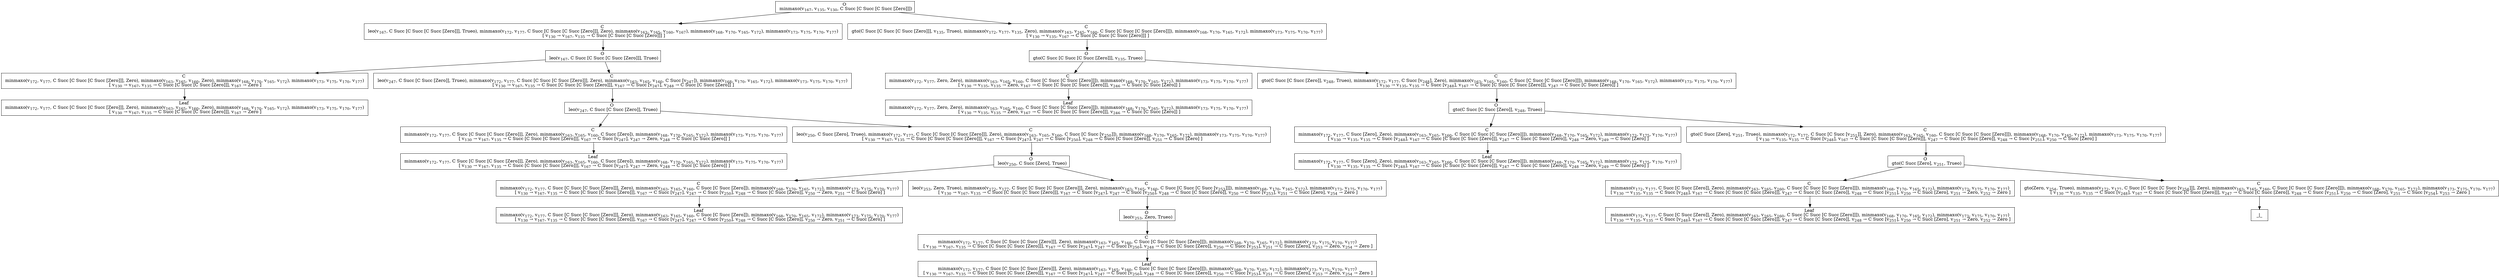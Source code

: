 digraph {
    graph [rankdir=TB
          ,bgcolor=transparent];
    node [shape=box
         ,fillcolor=white
         ,style=filled];
    0 [label=<O <BR/> minmaxo(v<SUB>167</SUB>, v<SUB>135</SUB>, v<SUB>130</SUB>, C Succ [C Succ [C Succ [Zero]]])>];
    1 [label=<C <BR/> leo(v<SUB>167</SUB>, C Succ [C Succ [C Succ [Zero]]], Trueo), minmaxo(v<SUB>172</SUB>, v<SUB>177</SUB>, C Succ [C Succ [C Succ [Zero]]], Zero), minmaxo(v<SUB>163</SUB>, v<SUB>165</SUB>, v<SUB>160</SUB>, v<SUB>167</SUB>), minmaxo(v<SUB>168</SUB>, v<SUB>170</SUB>, v<SUB>165</SUB>, v<SUB>172</SUB>), minmaxo(v<SUB>173</SUB>, v<SUB>175</SUB>, v<SUB>170</SUB>, v<SUB>177</SUB>) <BR/>  [ v<SUB>130</SUB> &rarr; v<SUB>167</SUB>, v<SUB>135</SUB> &rarr; C Succ [C Succ [C Succ [Zero]]] ] >];
    2 [label=<C <BR/> gto(C Succ [C Succ [C Succ [Zero]]], v<SUB>135</SUB>, Trueo), minmaxo(v<SUB>172</SUB>, v<SUB>177</SUB>, v<SUB>135</SUB>, Zero), minmaxo(v<SUB>163</SUB>, v<SUB>165</SUB>, v<SUB>160</SUB>, C Succ [C Succ [C Succ [Zero]]]), minmaxo(v<SUB>168</SUB>, v<SUB>170</SUB>, v<SUB>165</SUB>, v<SUB>172</SUB>), minmaxo(v<SUB>173</SUB>, v<SUB>175</SUB>, v<SUB>170</SUB>, v<SUB>177</SUB>) <BR/>  [ v<SUB>130</SUB> &rarr; v<SUB>135</SUB>, v<SUB>167</SUB> &rarr; C Succ [C Succ [C Succ [Zero]]] ] >];
    3 [label=<O <BR/> leo(v<SUB>167</SUB>, C Succ [C Succ [C Succ [Zero]]], Trueo)>];
    4 [label=<C <BR/> minmaxo(v<SUB>172</SUB>, v<SUB>177</SUB>, C Succ [C Succ [C Succ [Zero]]], Zero), minmaxo(v<SUB>163</SUB>, v<SUB>165</SUB>, v<SUB>160</SUB>, Zero), minmaxo(v<SUB>168</SUB>, v<SUB>170</SUB>, v<SUB>165</SUB>, v<SUB>172</SUB>), minmaxo(v<SUB>173</SUB>, v<SUB>175</SUB>, v<SUB>170</SUB>, v<SUB>177</SUB>) <BR/>  [ v<SUB>130</SUB> &rarr; v<SUB>167</SUB>, v<SUB>135</SUB> &rarr; C Succ [C Succ [C Succ [Zero]]], v<SUB>167</SUB> &rarr; Zero ] >];
    5 [label=<C <BR/> leo(v<SUB>247</SUB>, C Succ [C Succ [Zero]], Trueo), minmaxo(v<SUB>172</SUB>, v<SUB>177</SUB>, C Succ [C Succ [C Succ [Zero]]], Zero), minmaxo(v<SUB>163</SUB>, v<SUB>165</SUB>, v<SUB>160</SUB>, C Succ [v<SUB>247</SUB>]), minmaxo(v<SUB>168</SUB>, v<SUB>170</SUB>, v<SUB>165</SUB>, v<SUB>172</SUB>), minmaxo(v<SUB>173</SUB>, v<SUB>175</SUB>, v<SUB>170</SUB>, v<SUB>177</SUB>) <BR/>  [ v<SUB>130</SUB> &rarr; v<SUB>167</SUB>, v<SUB>135</SUB> &rarr; C Succ [C Succ [C Succ [Zero]]], v<SUB>167</SUB> &rarr; C Succ [v<SUB>247</SUB>], v<SUB>248</SUB> &rarr; C Succ [C Succ [Zero]] ] >];
    6 [label=<Leaf <BR/> minmaxo(v<SUB>172</SUB>, v<SUB>177</SUB>, C Succ [C Succ [C Succ [Zero]]], Zero), minmaxo(v<SUB>163</SUB>, v<SUB>165</SUB>, v<SUB>160</SUB>, Zero), minmaxo(v<SUB>168</SUB>, v<SUB>170</SUB>, v<SUB>165</SUB>, v<SUB>172</SUB>), minmaxo(v<SUB>173</SUB>, v<SUB>175</SUB>, v<SUB>170</SUB>, v<SUB>177</SUB>) <BR/>  [ v<SUB>130</SUB> &rarr; v<SUB>167</SUB>, v<SUB>135</SUB> &rarr; C Succ [C Succ [C Succ [Zero]]], v<SUB>167</SUB> &rarr; Zero ] >];
    7 [label=<O <BR/> leo(v<SUB>247</SUB>, C Succ [C Succ [Zero]], Trueo)>];
    8 [label=<C <BR/> minmaxo(v<SUB>172</SUB>, v<SUB>177</SUB>, C Succ [C Succ [C Succ [Zero]]], Zero), minmaxo(v<SUB>163</SUB>, v<SUB>165</SUB>, v<SUB>160</SUB>, C Succ [Zero]), minmaxo(v<SUB>168</SUB>, v<SUB>170</SUB>, v<SUB>165</SUB>, v<SUB>172</SUB>), minmaxo(v<SUB>173</SUB>, v<SUB>175</SUB>, v<SUB>170</SUB>, v<SUB>177</SUB>) <BR/>  [ v<SUB>130</SUB> &rarr; v<SUB>167</SUB>, v<SUB>135</SUB> &rarr; C Succ [C Succ [C Succ [Zero]]], v<SUB>167</SUB> &rarr; C Succ [v<SUB>247</SUB>], v<SUB>247</SUB> &rarr; Zero, v<SUB>248</SUB> &rarr; C Succ [C Succ [Zero]] ] >];
    9 [label=<C <BR/> leo(v<SUB>250</SUB>, C Succ [Zero], Trueo), minmaxo(v<SUB>172</SUB>, v<SUB>177</SUB>, C Succ [C Succ [C Succ [Zero]]], Zero), minmaxo(v<SUB>163</SUB>, v<SUB>165</SUB>, v<SUB>160</SUB>, C Succ [C Succ [v<SUB>250</SUB>]]), minmaxo(v<SUB>168</SUB>, v<SUB>170</SUB>, v<SUB>165</SUB>, v<SUB>172</SUB>), minmaxo(v<SUB>173</SUB>, v<SUB>175</SUB>, v<SUB>170</SUB>, v<SUB>177</SUB>) <BR/>  [ v<SUB>130</SUB> &rarr; v<SUB>167</SUB>, v<SUB>135</SUB> &rarr; C Succ [C Succ [C Succ [Zero]]], v<SUB>167</SUB> &rarr; C Succ [v<SUB>247</SUB>], v<SUB>247</SUB> &rarr; C Succ [v<SUB>250</SUB>], v<SUB>248</SUB> &rarr; C Succ [C Succ [Zero]], v<SUB>251</SUB> &rarr; C Succ [Zero] ] >];
    10 [label=<Leaf <BR/> minmaxo(v<SUB>172</SUB>, v<SUB>177</SUB>, C Succ [C Succ [C Succ [Zero]]], Zero), minmaxo(v<SUB>163</SUB>, v<SUB>165</SUB>, v<SUB>160</SUB>, C Succ [Zero]), minmaxo(v<SUB>168</SUB>, v<SUB>170</SUB>, v<SUB>165</SUB>, v<SUB>172</SUB>), minmaxo(v<SUB>173</SUB>, v<SUB>175</SUB>, v<SUB>170</SUB>, v<SUB>177</SUB>) <BR/>  [ v<SUB>130</SUB> &rarr; v<SUB>167</SUB>, v<SUB>135</SUB> &rarr; C Succ [C Succ [C Succ [Zero]]], v<SUB>167</SUB> &rarr; C Succ [v<SUB>247</SUB>], v<SUB>247</SUB> &rarr; Zero, v<SUB>248</SUB> &rarr; C Succ [C Succ [Zero]] ] >];
    11 [label=<O <BR/> leo(v<SUB>250</SUB>, C Succ [Zero], Trueo)>];
    12 [label=<C <BR/> minmaxo(v<SUB>172</SUB>, v<SUB>177</SUB>, C Succ [C Succ [C Succ [Zero]]], Zero), minmaxo(v<SUB>163</SUB>, v<SUB>165</SUB>, v<SUB>160</SUB>, C Succ [C Succ [Zero]]), minmaxo(v<SUB>168</SUB>, v<SUB>170</SUB>, v<SUB>165</SUB>, v<SUB>172</SUB>), minmaxo(v<SUB>173</SUB>, v<SUB>175</SUB>, v<SUB>170</SUB>, v<SUB>177</SUB>) <BR/>  [ v<SUB>130</SUB> &rarr; v<SUB>167</SUB>, v<SUB>135</SUB> &rarr; C Succ [C Succ [C Succ [Zero]]], v<SUB>167</SUB> &rarr; C Succ [v<SUB>247</SUB>], v<SUB>247</SUB> &rarr; C Succ [v<SUB>250</SUB>], v<SUB>248</SUB> &rarr; C Succ [C Succ [Zero]], v<SUB>250</SUB> &rarr; Zero, v<SUB>251</SUB> &rarr; C Succ [Zero] ] >];
    13 [label=<C <BR/> leo(v<SUB>253</SUB>, Zero, Trueo), minmaxo(v<SUB>172</SUB>, v<SUB>177</SUB>, C Succ [C Succ [C Succ [Zero]]], Zero), minmaxo(v<SUB>163</SUB>, v<SUB>165</SUB>, v<SUB>160</SUB>, C Succ [C Succ [C Succ [v<SUB>253</SUB>]]]), minmaxo(v<SUB>168</SUB>, v<SUB>170</SUB>, v<SUB>165</SUB>, v<SUB>172</SUB>), minmaxo(v<SUB>173</SUB>, v<SUB>175</SUB>, v<SUB>170</SUB>, v<SUB>177</SUB>) <BR/>  [ v<SUB>130</SUB> &rarr; v<SUB>167</SUB>, v<SUB>135</SUB> &rarr; C Succ [C Succ [C Succ [Zero]]], v<SUB>167</SUB> &rarr; C Succ [v<SUB>247</SUB>], v<SUB>247</SUB> &rarr; C Succ [v<SUB>250</SUB>], v<SUB>248</SUB> &rarr; C Succ [C Succ [Zero]], v<SUB>250</SUB> &rarr; C Succ [v<SUB>253</SUB>], v<SUB>251</SUB> &rarr; C Succ [Zero], v<SUB>254</SUB> &rarr; Zero ] >];
    14 [label=<Leaf <BR/> minmaxo(v<SUB>172</SUB>, v<SUB>177</SUB>, C Succ [C Succ [C Succ [Zero]]], Zero), minmaxo(v<SUB>163</SUB>, v<SUB>165</SUB>, v<SUB>160</SUB>, C Succ [C Succ [Zero]]), minmaxo(v<SUB>168</SUB>, v<SUB>170</SUB>, v<SUB>165</SUB>, v<SUB>172</SUB>), minmaxo(v<SUB>173</SUB>, v<SUB>175</SUB>, v<SUB>170</SUB>, v<SUB>177</SUB>) <BR/>  [ v<SUB>130</SUB> &rarr; v<SUB>167</SUB>, v<SUB>135</SUB> &rarr; C Succ [C Succ [C Succ [Zero]]], v<SUB>167</SUB> &rarr; C Succ [v<SUB>247</SUB>], v<SUB>247</SUB> &rarr; C Succ [v<SUB>250</SUB>], v<SUB>248</SUB> &rarr; C Succ [C Succ [Zero]], v<SUB>250</SUB> &rarr; Zero, v<SUB>251</SUB> &rarr; C Succ [Zero] ] >];
    15 [label=<O <BR/> leo(v<SUB>253</SUB>, Zero, Trueo)>];
    16 [label=<C <BR/> minmaxo(v<SUB>172</SUB>, v<SUB>177</SUB>, C Succ [C Succ [C Succ [Zero]]], Zero), minmaxo(v<SUB>163</SUB>, v<SUB>165</SUB>, v<SUB>160</SUB>, C Succ [C Succ [C Succ [Zero]]]), minmaxo(v<SUB>168</SUB>, v<SUB>170</SUB>, v<SUB>165</SUB>, v<SUB>172</SUB>), minmaxo(v<SUB>173</SUB>, v<SUB>175</SUB>, v<SUB>170</SUB>, v<SUB>177</SUB>) <BR/>  [ v<SUB>130</SUB> &rarr; v<SUB>167</SUB>, v<SUB>135</SUB> &rarr; C Succ [C Succ [C Succ [Zero]]], v<SUB>167</SUB> &rarr; C Succ [v<SUB>247</SUB>], v<SUB>247</SUB> &rarr; C Succ [v<SUB>250</SUB>], v<SUB>248</SUB> &rarr; C Succ [C Succ [Zero]], v<SUB>250</SUB> &rarr; C Succ [v<SUB>253</SUB>], v<SUB>251</SUB> &rarr; C Succ [Zero], v<SUB>253</SUB> &rarr; Zero, v<SUB>254</SUB> &rarr; Zero ] >];
    17 [label=<Leaf <BR/> minmaxo(v<SUB>172</SUB>, v<SUB>177</SUB>, C Succ [C Succ [C Succ [Zero]]], Zero), minmaxo(v<SUB>163</SUB>, v<SUB>165</SUB>, v<SUB>160</SUB>, C Succ [C Succ [C Succ [Zero]]]), minmaxo(v<SUB>168</SUB>, v<SUB>170</SUB>, v<SUB>165</SUB>, v<SUB>172</SUB>), minmaxo(v<SUB>173</SUB>, v<SUB>175</SUB>, v<SUB>170</SUB>, v<SUB>177</SUB>) <BR/>  [ v<SUB>130</SUB> &rarr; v<SUB>167</SUB>, v<SUB>135</SUB> &rarr; C Succ [C Succ [C Succ [Zero]]], v<SUB>167</SUB> &rarr; C Succ [v<SUB>247</SUB>], v<SUB>247</SUB> &rarr; C Succ [v<SUB>250</SUB>], v<SUB>248</SUB> &rarr; C Succ [C Succ [Zero]], v<SUB>250</SUB> &rarr; C Succ [v<SUB>253</SUB>], v<SUB>251</SUB> &rarr; C Succ [Zero], v<SUB>253</SUB> &rarr; Zero, v<SUB>254</SUB> &rarr; Zero ] >];
    18 [label=<O <BR/> gto(C Succ [C Succ [C Succ [Zero]]], v<SUB>135</SUB>, Trueo)>];
    19 [label=<C <BR/> minmaxo(v<SUB>172</SUB>, v<SUB>177</SUB>, Zero, Zero), minmaxo(v<SUB>163</SUB>, v<SUB>165</SUB>, v<SUB>160</SUB>, C Succ [C Succ [C Succ [Zero]]]), minmaxo(v<SUB>168</SUB>, v<SUB>170</SUB>, v<SUB>165</SUB>, v<SUB>172</SUB>), minmaxo(v<SUB>173</SUB>, v<SUB>175</SUB>, v<SUB>170</SUB>, v<SUB>177</SUB>) <BR/>  [ v<SUB>130</SUB> &rarr; v<SUB>135</SUB>, v<SUB>135</SUB> &rarr; Zero, v<SUB>167</SUB> &rarr; C Succ [C Succ [C Succ [Zero]]], v<SUB>246</SUB> &rarr; C Succ [C Succ [Zero]] ] >];
    20 [label=<C <BR/> gto(C Succ [C Succ [Zero]], v<SUB>248</SUB>, Trueo), minmaxo(v<SUB>172</SUB>, v<SUB>177</SUB>, C Succ [v<SUB>248</SUB>], Zero), minmaxo(v<SUB>163</SUB>, v<SUB>165</SUB>, v<SUB>160</SUB>, C Succ [C Succ [C Succ [Zero]]]), minmaxo(v<SUB>168</SUB>, v<SUB>170</SUB>, v<SUB>165</SUB>, v<SUB>172</SUB>), minmaxo(v<SUB>173</SUB>, v<SUB>175</SUB>, v<SUB>170</SUB>, v<SUB>177</SUB>) <BR/>  [ v<SUB>130</SUB> &rarr; v<SUB>135</SUB>, v<SUB>135</SUB> &rarr; C Succ [v<SUB>248</SUB>], v<SUB>167</SUB> &rarr; C Succ [C Succ [C Succ [Zero]]], v<SUB>247</SUB> &rarr; C Succ [C Succ [Zero]] ] >];
    21 [label=<Leaf <BR/> minmaxo(v<SUB>172</SUB>, v<SUB>177</SUB>, Zero, Zero), minmaxo(v<SUB>163</SUB>, v<SUB>165</SUB>, v<SUB>160</SUB>, C Succ [C Succ [C Succ [Zero]]]), minmaxo(v<SUB>168</SUB>, v<SUB>170</SUB>, v<SUB>165</SUB>, v<SUB>172</SUB>), minmaxo(v<SUB>173</SUB>, v<SUB>175</SUB>, v<SUB>170</SUB>, v<SUB>177</SUB>) <BR/>  [ v<SUB>130</SUB> &rarr; v<SUB>135</SUB>, v<SUB>135</SUB> &rarr; Zero, v<SUB>167</SUB> &rarr; C Succ [C Succ [C Succ [Zero]]], v<SUB>246</SUB> &rarr; C Succ [C Succ [Zero]] ] >];
    22 [label=<O <BR/> gto(C Succ [C Succ [Zero]], v<SUB>248</SUB>, Trueo)>];
    23 [label=<C <BR/> minmaxo(v<SUB>172</SUB>, v<SUB>177</SUB>, C Succ [Zero], Zero), minmaxo(v<SUB>163</SUB>, v<SUB>165</SUB>, v<SUB>160</SUB>, C Succ [C Succ [C Succ [Zero]]]), minmaxo(v<SUB>168</SUB>, v<SUB>170</SUB>, v<SUB>165</SUB>, v<SUB>172</SUB>), minmaxo(v<SUB>173</SUB>, v<SUB>175</SUB>, v<SUB>170</SUB>, v<SUB>177</SUB>) <BR/>  [ v<SUB>130</SUB> &rarr; v<SUB>135</SUB>, v<SUB>135</SUB> &rarr; C Succ [v<SUB>248</SUB>], v<SUB>167</SUB> &rarr; C Succ [C Succ [C Succ [Zero]]], v<SUB>247</SUB> &rarr; C Succ [C Succ [Zero]], v<SUB>248</SUB> &rarr; Zero, v<SUB>249</SUB> &rarr; C Succ [Zero] ] >];
    24 [label=<C <BR/> gto(C Succ [Zero], v<SUB>251</SUB>, Trueo), minmaxo(v<SUB>172</SUB>, v<SUB>177</SUB>, C Succ [C Succ [v<SUB>251</SUB>]], Zero), minmaxo(v<SUB>163</SUB>, v<SUB>165</SUB>, v<SUB>160</SUB>, C Succ [C Succ [C Succ [Zero]]]), minmaxo(v<SUB>168</SUB>, v<SUB>170</SUB>, v<SUB>165</SUB>, v<SUB>172</SUB>), minmaxo(v<SUB>173</SUB>, v<SUB>175</SUB>, v<SUB>170</SUB>, v<SUB>177</SUB>) <BR/>  [ v<SUB>130</SUB> &rarr; v<SUB>135</SUB>, v<SUB>135</SUB> &rarr; C Succ [v<SUB>248</SUB>], v<SUB>167</SUB> &rarr; C Succ [C Succ [C Succ [Zero]]], v<SUB>247</SUB> &rarr; C Succ [C Succ [Zero]], v<SUB>248</SUB> &rarr; C Succ [v<SUB>251</SUB>], v<SUB>250</SUB> &rarr; C Succ [Zero] ] >];
    25 [label=<Leaf <BR/> minmaxo(v<SUB>172</SUB>, v<SUB>177</SUB>, C Succ [Zero], Zero), minmaxo(v<SUB>163</SUB>, v<SUB>165</SUB>, v<SUB>160</SUB>, C Succ [C Succ [C Succ [Zero]]]), minmaxo(v<SUB>168</SUB>, v<SUB>170</SUB>, v<SUB>165</SUB>, v<SUB>172</SUB>), minmaxo(v<SUB>173</SUB>, v<SUB>175</SUB>, v<SUB>170</SUB>, v<SUB>177</SUB>) <BR/>  [ v<SUB>130</SUB> &rarr; v<SUB>135</SUB>, v<SUB>135</SUB> &rarr; C Succ [v<SUB>248</SUB>], v<SUB>167</SUB> &rarr; C Succ [C Succ [C Succ [Zero]]], v<SUB>247</SUB> &rarr; C Succ [C Succ [Zero]], v<SUB>248</SUB> &rarr; Zero, v<SUB>249</SUB> &rarr; C Succ [Zero] ] >];
    26 [label=<O <BR/> gto(C Succ [Zero], v<SUB>251</SUB>, Trueo)>];
    27 [label=<C <BR/> minmaxo(v<SUB>172</SUB>, v<SUB>177</SUB>, C Succ [C Succ [Zero]], Zero), minmaxo(v<SUB>163</SUB>, v<SUB>165</SUB>, v<SUB>160</SUB>, C Succ [C Succ [C Succ [Zero]]]), minmaxo(v<SUB>168</SUB>, v<SUB>170</SUB>, v<SUB>165</SUB>, v<SUB>172</SUB>), minmaxo(v<SUB>173</SUB>, v<SUB>175</SUB>, v<SUB>170</SUB>, v<SUB>177</SUB>) <BR/>  [ v<SUB>130</SUB> &rarr; v<SUB>135</SUB>, v<SUB>135</SUB> &rarr; C Succ [v<SUB>248</SUB>], v<SUB>167</SUB> &rarr; C Succ [C Succ [C Succ [Zero]]], v<SUB>247</SUB> &rarr; C Succ [C Succ [Zero]], v<SUB>248</SUB> &rarr; C Succ [v<SUB>251</SUB>], v<SUB>250</SUB> &rarr; C Succ [Zero], v<SUB>251</SUB> &rarr; Zero, v<SUB>252</SUB> &rarr; Zero ] >];
    28 [label=<C <BR/> gto(Zero, v<SUB>254</SUB>, Trueo), minmaxo(v<SUB>172</SUB>, v<SUB>177</SUB>, C Succ [C Succ [C Succ [v<SUB>254</SUB>]]], Zero), minmaxo(v<SUB>163</SUB>, v<SUB>165</SUB>, v<SUB>160</SUB>, C Succ [C Succ [C Succ [Zero]]]), minmaxo(v<SUB>168</SUB>, v<SUB>170</SUB>, v<SUB>165</SUB>, v<SUB>172</SUB>), minmaxo(v<SUB>173</SUB>, v<SUB>175</SUB>, v<SUB>170</SUB>, v<SUB>177</SUB>) <BR/>  [ v<SUB>130</SUB> &rarr; v<SUB>135</SUB>, v<SUB>135</SUB> &rarr; C Succ [v<SUB>248</SUB>], v<SUB>167</SUB> &rarr; C Succ [C Succ [C Succ [Zero]]], v<SUB>247</SUB> &rarr; C Succ [C Succ [Zero]], v<SUB>248</SUB> &rarr; C Succ [v<SUB>251</SUB>], v<SUB>250</SUB> &rarr; C Succ [Zero], v<SUB>251</SUB> &rarr; C Succ [v<SUB>254</SUB>], v<SUB>253</SUB> &rarr; Zero ] >];
    29 [label=<Leaf <BR/> minmaxo(v<SUB>172</SUB>, v<SUB>177</SUB>, C Succ [C Succ [Zero]], Zero), minmaxo(v<SUB>163</SUB>, v<SUB>165</SUB>, v<SUB>160</SUB>, C Succ [C Succ [C Succ [Zero]]]), minmaxo(v<SUB>168</SUB>, v<SUB>170</SUB>, v<SUB>165</SUB>, v<SUB>172</SUB>), minmaxo(v<SUB>173</SUB>, v<SUB>175</SUB>, v<SUB>170</SUB>, v<SUB>177</SUB>) <BR/>  [ v<SUB>130</SUB> &rarr; v<SUB>135</SUB>, v<SUB>135</SUB> &rarr; C Succ [v<SUB>248</SUB>], v<SUB>167</SUB> &rarr; C Succ [C Succ [C Succ [Zero]]], v<SUB>247</SUB> &rarr; C Succ [C Succ [Zero]], v<SUB>248</SUB> &rarr; C Succ [v<SUB>251</SUB>], v<SUB>250</SUB> &rarr; C Succ [Zero], v<SUB>251</SUB> &rarr; Zero, v<SUB>252</SUB> &rarr; Zero ] >];
    30 [label=<_|_>];
    0 -> 1 [label=""];
    0 -> 2 [label=""];
    1 -> 3 [label=""];
    2 -> 18 [label=""];
    3 -> 4 [label=""];
    3 -> 5 [label=""];
    4 -> 6 [label=""];
    5 -> 7 [label=""];
    7 -> 8 [label=""];
    7 -> 9 [label=""];
    8 -> 10 [label=""];
    9 -> 11 [label=""];
    11 -> 12 [label=""];
    11 -> 13 [label=""];
    12 -> 14 [label=""];
    13 -> 15 [label=""];
    15 -> 16 [label=""];
    16 -> 17 [label=""];
    18 -> 19 [label=""];
    18 -> 20 [label=""];
    19 -> 21 [label=""];
    20 -> 22 [label=""];
    22 -> 23 [label=""];
    22 -> 24 [label=""];
    23 -> 25 [label=""];
    24 -> 26 [label=""];
    26 -> 27 [label=""];
    26 -> 28 [label=""];
    27 -> 29 [label=""];
    28 -> 30 [label=""];
}